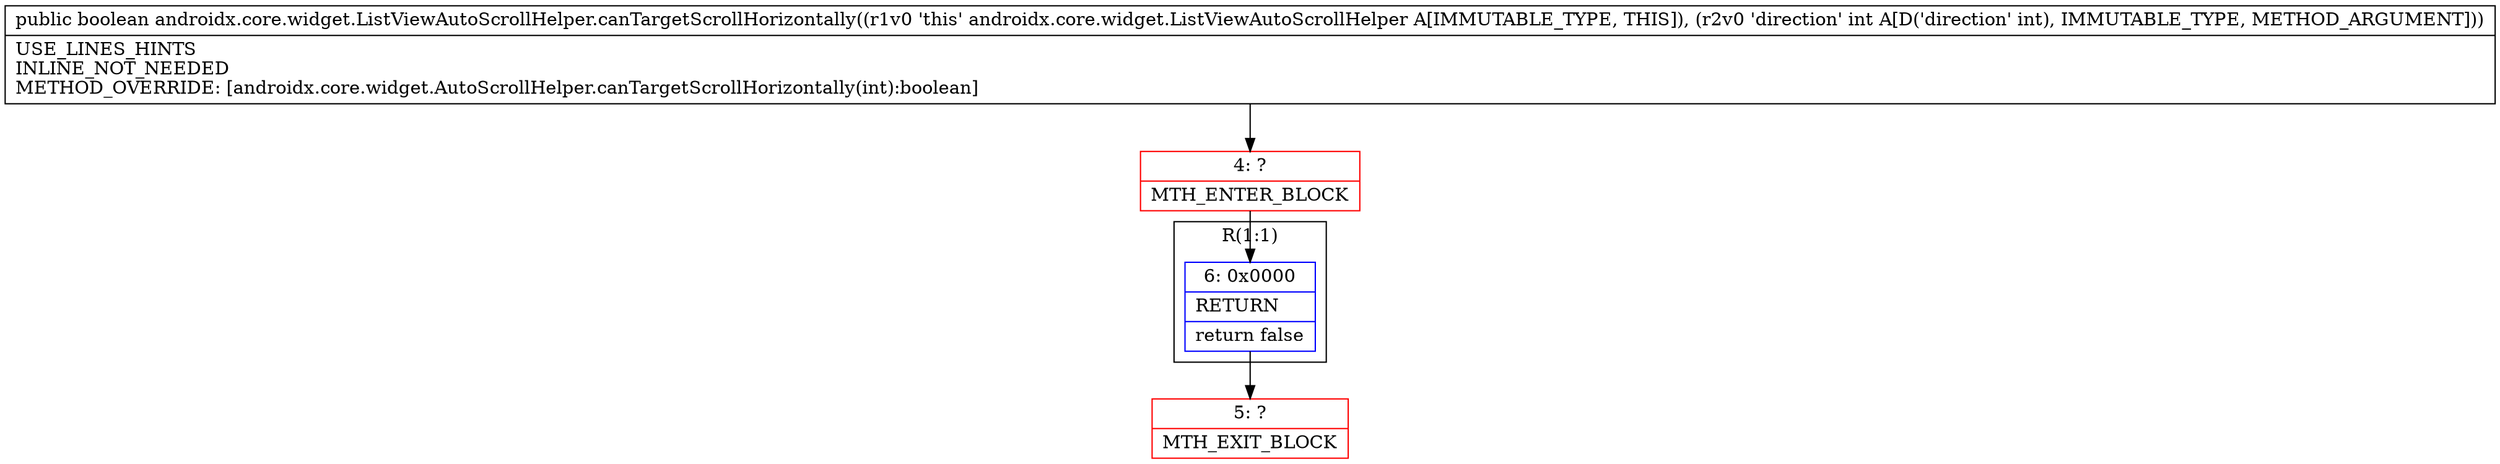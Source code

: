 digraph "CFG forandroidx.core.widget.ListViewAutoScrollHelper.canTargetScrollHorizontally(I)Z" {
subgraph cluster_Region_2002966615 {
label = "R(1:1)";
node [shape=record,color=blue];
Node_6 [shape=record,label="{6\:\ 0x0000|RETURN\l|return false\l}"];
}
Node_4 [shape=record,color=red,label="{4\:\ ?|MTH_ENTER_BLOCK\l}"];
Node_5 [shape=record,color=red,label="{5\:\ ?|MTH_EXIT_BLOCK\l}"];
MethodNode[shape=record,label="{public boolean androidx.core.widget.ListViewAutoScrollHelper.canTargetScrollHorizontally((r1v0 'this' androidx.core.widget.ListViewAutoScrollHelper A[IMMUTABLE_TYPE, THIS]), (r2v0 'direction' int A[D('direction' int), IMMUTABLE_TYPE, METHOD_ARGUMENT]))  | USE_LINES_HINTS\lINLINE_NOT_NEEDED\lMETHOD_OVERRIDE: [androidx.core.widget.AutoScrollHelper.canTargetScrollHorizontally(int):boolean]\l}"];
MethodNode -> Node_4;Node_6 -> Node_5;
Node_4 -> Node_6;
}

